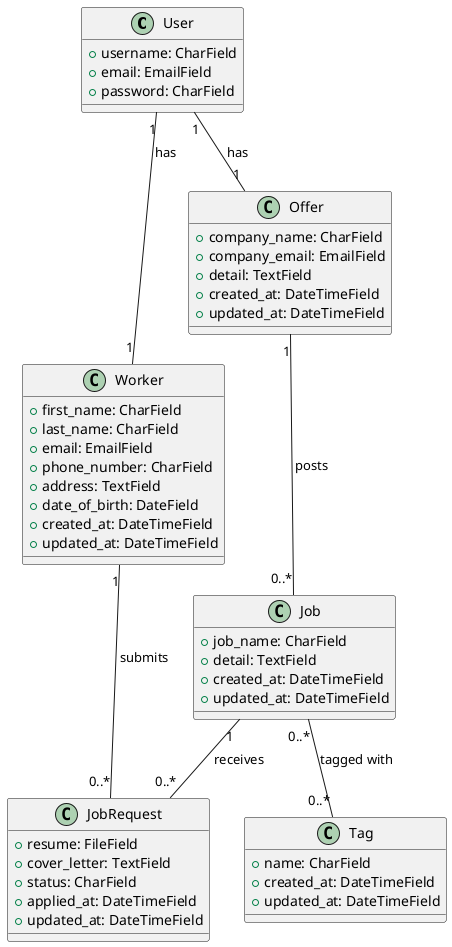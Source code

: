 @startuml class_diagram

class User {
  +username: CharField
  +email: EmailField
  +password: CharField
}

class Worker {
  +first_name: CharField
  +last_name: CharField
  +email: EmailField
  +phone_number: CharField
  +address: TextField
  +date_of_birth: DateField
  +created_at: DateTimeField
  +updated_at: DateTimeField
}

class JobRequest {
  +resume: FileField
  +cover_letter: TextField
  +status: CharField
  +applied_at: DateTimeField
  +updated_at: DateTimeField
}

class Offer {
  +company_name: CharField
  +company_email: EmailField
  +detail: TextField
  +created_at: DateTimeField
  +updated_at: DateTimeField
}

class Job {
  +job_name: CharField
  +detail: TextField
  +created_at: DateTimeField
  +updated_at: DateTimeField
}

class Tag {
  +name: CharField
  +created_at: DateTimeField
  +updated_at: DateTimeField
}

User "1" -- "1" Worker : "has"
User "1" -- "1" Offer : "has"
Worker "1" -- "0..*" JobRequest : "submits"
Job "1" -- "0..*" JobRequest : "receives"
Offer "1" -- "0..*" Job : "posts"
Job "0..*" -- "0..*" Tag : "tagged with"

@enduml